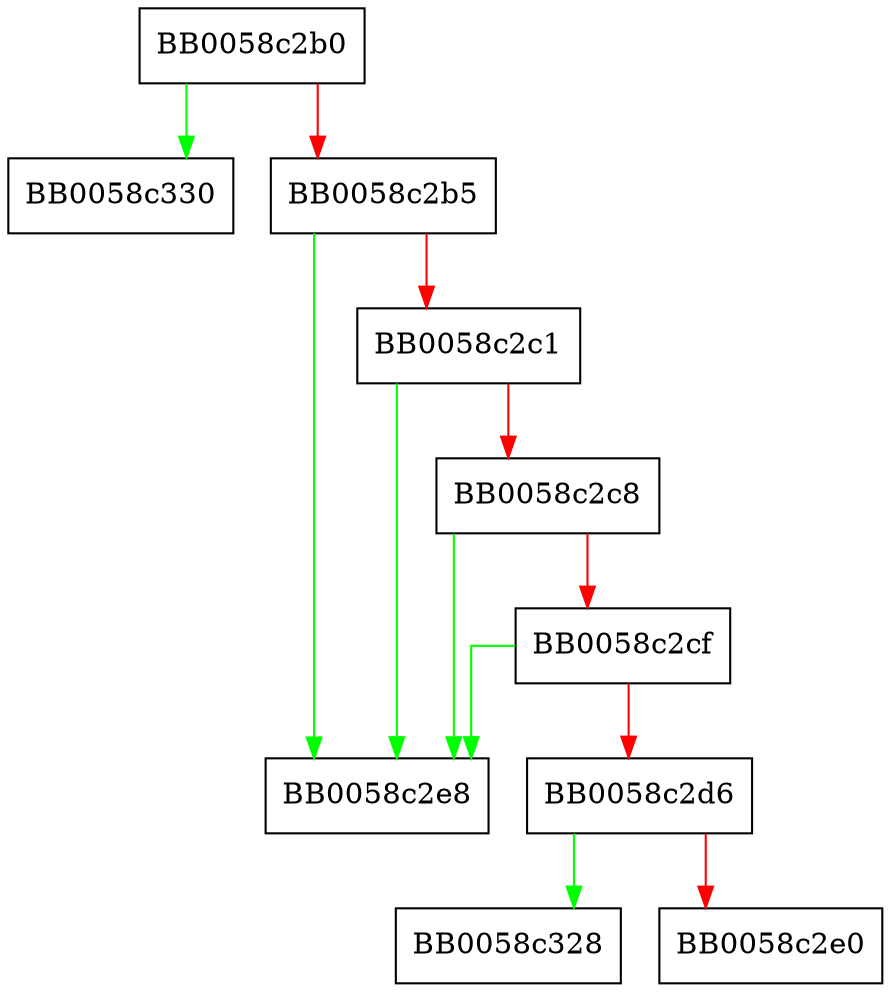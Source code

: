 digraph EC_GROUP_get_trinomial_basis {
  node [shape="box"];
  graph [splines=ortho];
  BB0058c2b0 -> BB0058c330 [color="green"];
  BB0058c2b0 -> BB0058c2b5 [color="red"];
  BB0058c2b5 -> BB0058c2e8 [color="green"];
  BB0058c2b5 -> BB0058c2c1 [color="red"];
  BB0058c2c1 -> BB0058c2e8 [color="green"];
  BB0058c2c1 -> BB0058c2c8 [color="red"];
  BB0058c2c8 -> BB0058c2e8 [color="green"];
  BB0058c2c8 -> BB0058c2cf [color="red"];
  BB0058c2cf -> BB0058c2e8 [color="green"];
  BB0058c2cf -> BB0058c2d6 [color="red"];
  BB0058c2d6 -> BB0058c328 [color="green"];
  BB0058c2d6 -> BB0058c2e0 [color="red"];
}